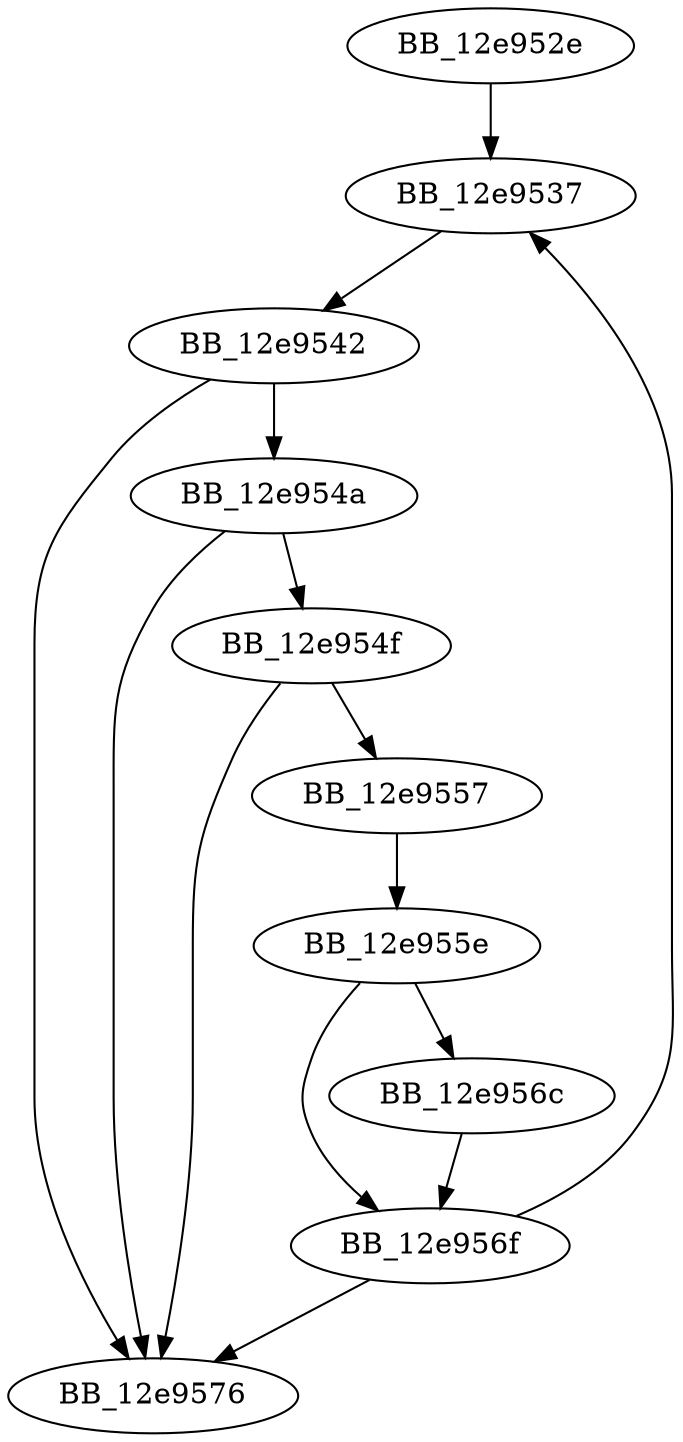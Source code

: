 DiGraph __realloc_crt{
BB_12e952e->BB_12e9537
BB_12e9537->BB_12e9542
BB_12e9542->BB_12e954a
BB_12e9542->BB_12e9576
BB_12e954a->BB_12e954f
BB_12e954a->BB_12e9576
BB_12e954f->BB_12e9557
BB_12e954f->BB_12e9576
BB_12e9557->BB_12e955e
BB_12e955e->BB_12e956c
BB_12e955e->BB_12e956f
BB_12e956c->BB_12e956f
BB_12e956f->BB_12e9537
BB_12e956f->BB_12e9576
}
